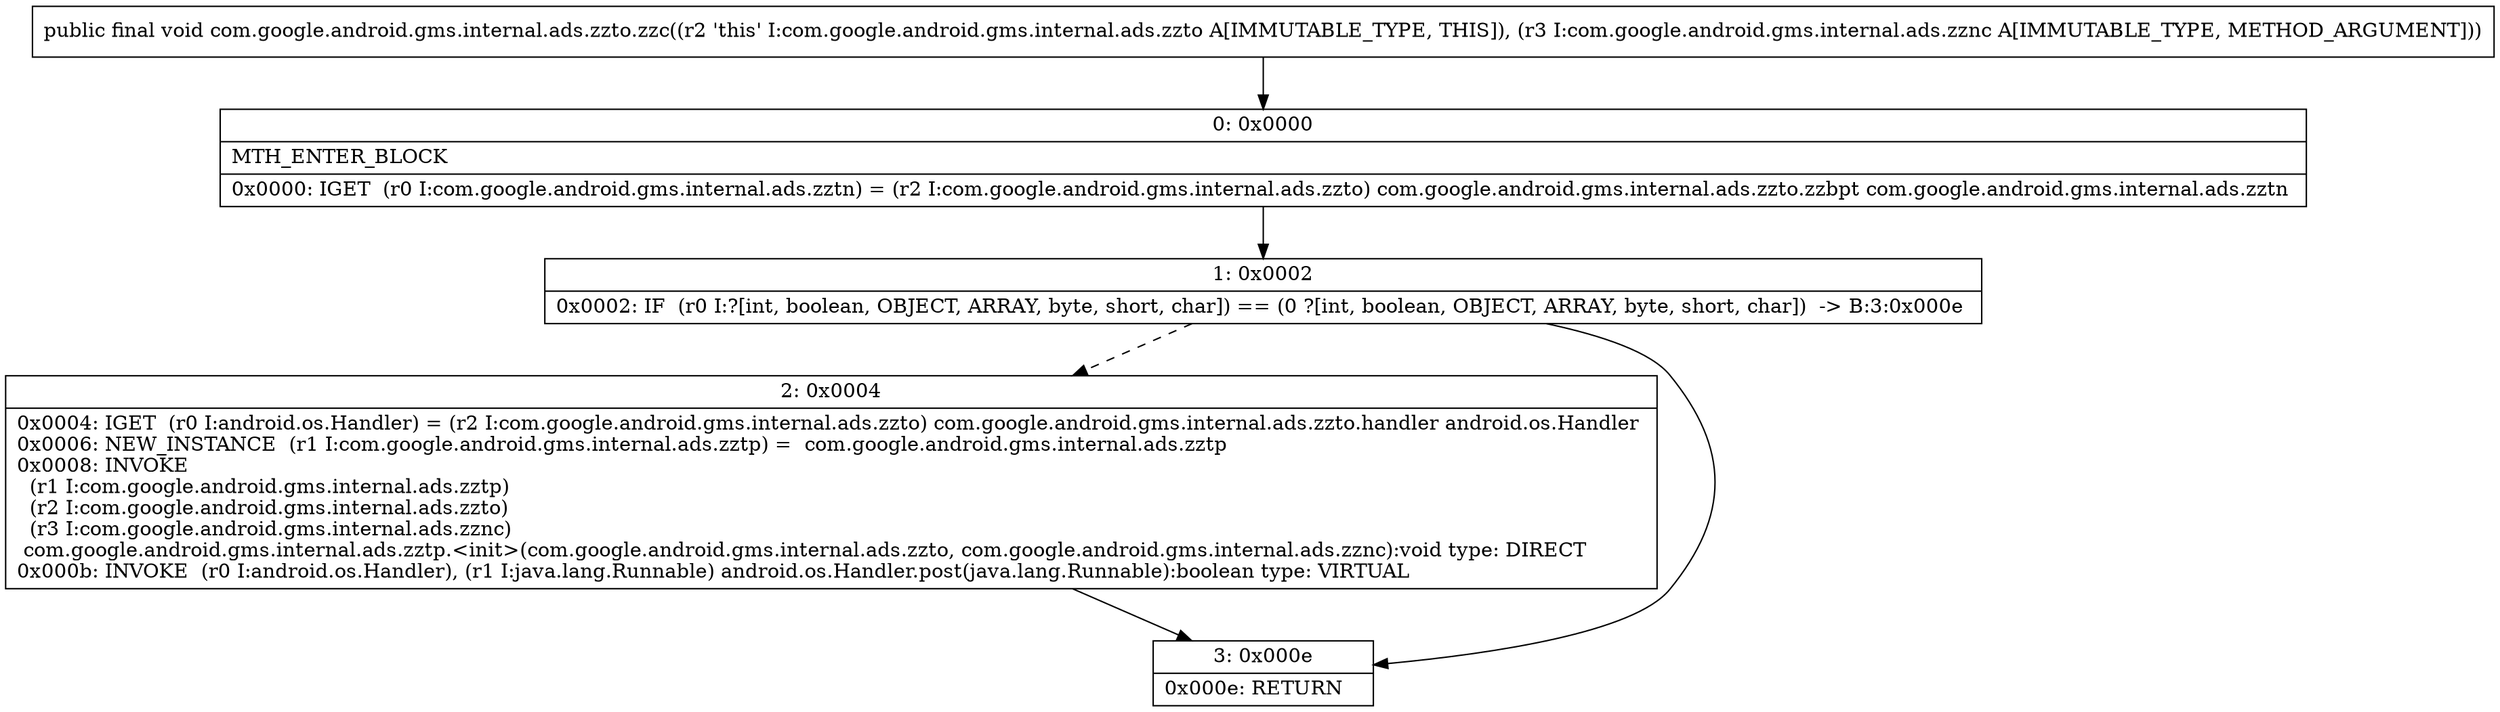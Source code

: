 digraph "CFG forcom.google.android.gms.internal.ads.zzto.zzc(Lcom\/google\/android\/gms\/internal\/ads\/zznc;)V" {
Node_0 [shape=record,label="{0\:\ 0x0000|MTH_ENTER_BLOCK\l|0x0000: IGET  (r0 I:com.google.android.gms.internal.ads.zztn) = (r2 I:com.google.android.gms.internal.ads.zzto) com.google.android.gms.internal.ads.zzto.zzbpt com.google.android.gms.internal.ads.zztn \l}"];
Node_1 [shape=record,label="{1\:\ 0x0002|0x0002: IF  (r0 I:?[int, boolean, OBJECT, ARRAY, byte, short, char]) == (0 ?[int, boolean, OBJECT, ARRAY, byte, short, char])  \-\> B:3:0x000e \l}"];
Node_2 [shape=record,label="{2\:\ 0x0004|0x0004: IGET  (r0 I:android.os.Handler) = (r2 I:com.google.android.gms.internal.ads.zzto) com.google.android.gms.internal.ads.zzto.handler android.os.Handler \l0x0006: NEW_INSTANCE  (r1 I:com.google.android.gms.internal.ads.zztp) =  com.google.android.gms.internal.ads.zztp \l0x0008: INVOKE  \l  (r1 I:com.google.android.gms.internal.ads.zztp)\l  (r2 I:com.google.android.gms.internal.ads.zzto)\l  (r3 I:com.google.android.gms.internal.ads.zznc)\l com.google.android.gms.internal.ads.zztp.\<init\>(com.google.android.gms.internal.ads.zzto, com.google.android.gms.internal.ads.zznc):void type: DIRECT \l0x000b: INVOKE  (r0 I:android.os.Handler), (r1 I:java.lang.Runnable) android.os.Handler.post(java.lang.Runnable):boolean type: VIRTUAL \l}"];
Node_3 [shape=record,label="{3\:\ 0x000e|0x000e: RETURN   \l}"];
MethodNode[shape=record,label="{public final void com.google.android.gms.internal.ads.zzto.zzc((r2 'this' I:com.google.android.gms.internal.ads.zzto A[IMMUTABLE_TYPE, THIS]), (r3 I:com.google.android.gms.internal.ads.zznc A[IMMUTABLE_TYPE, METHOD_ARGUMENT])) }"];
MethodNode -> Node_0;
Node_0 -> Node_1;
Node_1 -> Node_2[style=dashed];
Node_1 -> Node_3;
Node_2 -> Node_3;
}

